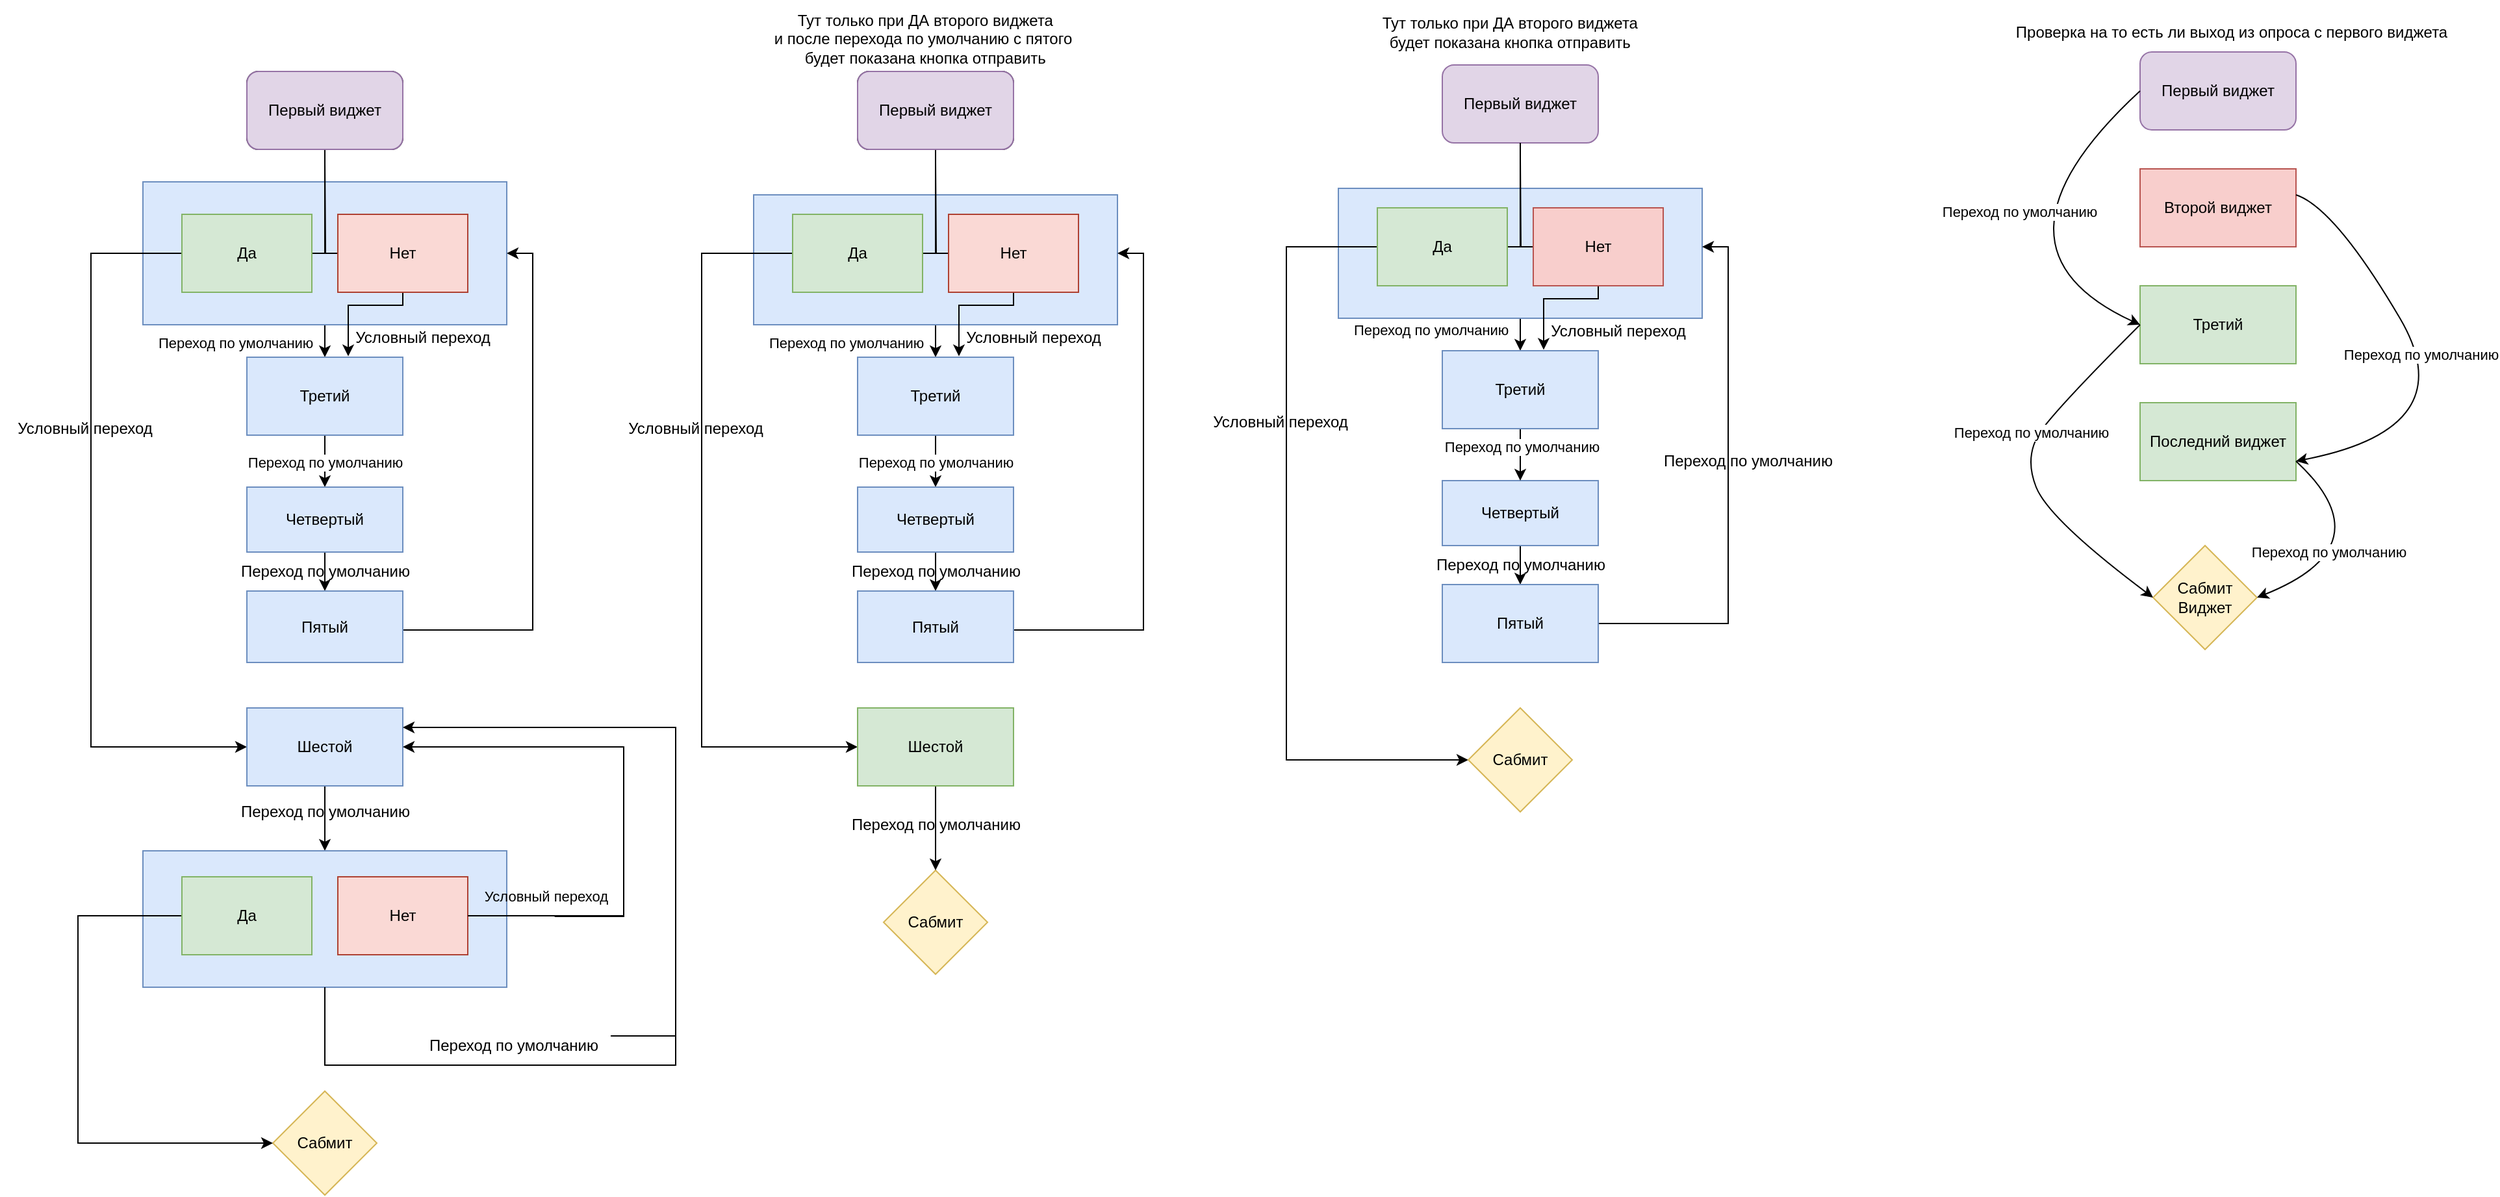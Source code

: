 <mxfile version="20.8.20" type="github">
  <diagram name="Страница 1" id="oehN8ZmwCmpnNLvUFqGc">
    <mxGraphModel dx="2769" dy="631" grid="1" gridSize="10" guides="1" tooltips="1" connect="1" arrows="1" fold="1" page="1" pageScale="1" pageWidth="827" pageHeight="1169" math="0" shadow="0">
      <root>
        <mxCell id="0" />
        <mxCell id="1" parent="0" />
        <mxCell id="Qh4H7kqBszBU1m72KMqG-20" value="" style="edgeStyle=orthogonalEdgeStyle;rounded=0;orthogonalLoop=1;jettySize=auto;html=1;" edge="1" parent="1" source="Qh4H7kqBszBU1m72KMqG-15" target="Qh4H7kqBszBU1m72KMqG-4">
          <mxGeometry relative="1" as="geometry" />
        </mxCell>
        <mxCell id="Qh4H7kqBszBU1m72KMqG-15" value="" style="rounded=0;whiteSpace=wrap;html=1;fillColor=#dae8fc;strokeColor=#6c8ebf;" vertex="1" parent="1">
          <mxGeometry x="-40" y="145" width="280" height="100" as="geometry" />
        </mxCell>
        <mxCell id="GN9tjEH7OAmjHWMoPTZa-1" value="Второй виджет" style="rounded=0;whiteSpace=wrap;html=1;fillColor=#f8cecc;strokeColor=#b85450;" parent="1" vertex="1">
          <mxGeometry x="577" y="130" width="120" height="60" as="geometry" />
        </mxCell>
        <mxCell id="GN9tjEH7OAmjHWMoPTZa-2" value="Первый виджет" style="rounded=1;whiteSpace=wrap;html=1;fillColor=#e1d5e7;strokeColor=#9673a6;" parent="1" vertex="1">
          <mxGeometry x="577" y="40" width="120" height="60" as="geometry" />
        </mxCell>
        <mxCell id="GN9tjEH7OAmjHWMoPTZa-3" value="Третий" style="rounded=0;whiteSpace=wrap;html=1;fillColor=#d5e8d4;strokeColor=#82b366;" parent="1" vertex="1">
          <mxGeometry x="577" y="220" width="120" height="60" as="geometry" />
        </mxCell>
        <mxCell id="GN9tjEH7OAmjHWMoPTZa-4" value="Последний виджет" style="rounded=0;whiteSpace=wrap;html=1;fillColor=#d5e8d4;strokeColor=#82b366;" parent="1" vertex="1">
          <mxGeometry x="577" y="310" width="120" height="60" as="geometry" />
        </mxCell>
        <mxCell id="GN9tjEH7OAmjHWMoPTZa-5" value="Сабмит&lt;br&gt;Виджет" style="rhombus;whiteSpace=wrap;html=1;fillColor=#fff2cc;strokeColor=#d6b656;" parent="1" vertex="1">
          <mxGeometry x="587" y="420" width="80" height="80" as="geometry" />
        </mxCell>
        <mxCell id="GN9tjEH7OAmjHWMoPTZa-6" value="" style="curved=1;endArrow=classic;html=1;rounded=0;exitX=0;exitY=0.5;exitDx=0;exitDy=0;entryX=0;entryY=0.5;entryDx=0;entryDy=0;" parent="1" source="GN9tjEH7OAmjHWMoPTZa-2" target="GN9tjEH7OAmjHWMoPTZa-3" edge="1">
          <mxGeometry width="50" height="50" relative="1" as="geometry">
            <mxPoint x="557" y="75" as="sourcePoint" />
            <mxPoint x="547" y="245" as="targetPoint" />
            <Array as="points">
              <mxPoint x="447" y="190" />
            </Array>
          </mxGeometry>
        </mxCell>
        <mxCell id="GN9tjEH7OAmjHWMoPTZa-17" value="Переход по умолчанию" style="edgeLabel;html=1;align=center;verticalAlign=middle;resizable=0;points=[];" parent="GN9tjEH7OAmjHWMoPTZa-6" vertex="1" connectable="0">
          <mxGeometry x="-0.176" y="5" relative="1" as="geometry">
            <mxPoint as="offset" />
          </mxGeometry>
        </mxCell>
        <mxCell id="GN9tjEH7OAmjHWMoPTZa-7" value="&lt;span style=&quot;color: rgb(0, 0, 0); font-family: Helvetica; font-size: 11px; font-style: normal; font-variant-ligatures: normal; font-variant-caps: normal; font-weight: 400; letter-spacing: normal; orphans: 2; text-align: center; text-indent: 0px; text-transform: none; widows: 2; word-spacing: 0px; -webkit-text-stroke-width: 0px; background-color: rgb(255, 255, 255); text-decoration-thickness: initial; text-decoration-style: initial; text-decoration-color: initial; float: none; display: inline !important;&quot;&gt;Переход по умолчанию&lt;/span&gt;" style="curved=1;endArrow=classic;html=1;rounded=0;exitX=0;exitY=0.5;exitDx=0;exitDy=0;" parent="1" source="GN9tjEH7OAmjHWMoPTZa-3" edge="1">
          <mxGeometry x="-0.187" y="-5" width="50" height="50" relative="1" as="geometry">
            <mxPoint x="547" y="250" as="sourcePoint" />
            <mxPoint x="587" y="460" as="targetPoint" />
            <Array as="points">
              <mxPoint x="517" y="310" />
              <mxPoint x="487" y="350" />
              <mxPoint x="507" y="400" />
            </Array>
            <mxPoint as="offset" />
          </mxGeometry>
        </mxCell>
        <mxCell id="GN9tjEH7OAmjHWMoPTZa-11" value="" style="curved=1;endArrow=classic;html=1;rounded=0;entryX=1;entryY=0.75;entryDx=0;entryDy=0;" parent="1" target="GN9tjEH7OAmjHWMoPTZa-4" edge="1">
          <mxGeometry width="50" height="50" relative="1" as="geometry">
            <mxPoint x="697" y="150" as="sourcePoint" />
            <mxPoint x="697" y="440" as="targetPoint" />
            <Array as="points">
              <mxPoint x="727" y="160" />
              <mxPoint x="827" y="330" />
            </Array>
          </mxGeometry>
        </mxCell>
        <mxCell id="GN9tjEH7OAmjHWMoPTZa-18" value="Переход по умолчанию" style="edgeLabel;html=1;align=center;verticalAlign=middle;resizable=0;points=[];" parent="GN9tjEH7OAmjHWMoPTZa-11" vertex="1" connectable="0">
          <mxGeometry x="-0.102" relative="1" as="geometry">
            <mxPoint as="offset" />
          </mxGeometry>
        </mxCell>
        <mxCell id="GN9tjEH7OAmjHWMoPTZa-12" value="" style="curved=1;endArrow=classic;html=1;rounded=0;exitX=1;exitY=0.75;exitDx=0;exitDy=0;entryX=1;entryY=0.5;entryDx=0;entryDy=0;" parent="1" source="GN9tjEH7OAmjHWMoPTZa-4" target="GN9tjEH7OAmjHWMoPTZa-5" edge="1">
          <mxGeometry width="50" height="50" relative="1" as="geometry">
            <mxPoint x="767" y="450" as="sourcePoint" />
            <mxPoint x="817" y="400" as="targetPoint" />
            <Array as="points">
              <mxPoint x="767" y="420" />
            </Array>
          </mxGeometry>
        </mxCell>
        <mxCell id="GN9tjEH7OAmjHWMoPTZa-19" value="Переход по умолчанию" style="edgeLabel;html=1;align=center;verticalAlign=middle;resizable=0;points=[];" parent="GN9tjEH7OAmjHWMoPTZa-12" vertex="1" connectable="0">
          <mxGeometry x="0.374" y="-13" relative="1" as="geometry">
            <mxPoint as="offset" />
          </mxGeometry>
        </mxCell>
        <mxCell id="Qh4H7kqBszBU1m72KMqG-1" value="Первый виджет" style="rounded=1;whiteSpace=wrap;html=1;fillColor=#e1d5e7;strokeColor=#9673a6;" vertex="1" parent="1">
          <mxGeometry x="40" y="50" width="120" height="60" as="geometry" />
        </mxCell>
        <mxCell id="Qh4H7kqBszBU1m72KMqG-22" value="" style="edgeStyle=orthogonalEdgeStyle;rounded=0;orthogonalLoop=1;jettySize=auto;html=1;" edge="1" parent="1" source="Qh4H7kqBszBU1m72KMqG-2" target="Qh4H7kqBszBU1m72KMqG-16">
          <mxGeometry relative="1" as="geometry">
            <Array as="points">
              <mxPoint x="100" y="440" />
              <mxPoint x="100" y="440" />
            </Array>
          </mxGeometry>
        </mxCell>
        <mxCell id="Qh4H7kqBszBU1m72KMqG-2" value="Четвертый" style="rounded=0;whiteSpace=wrap;html=1;fillColor=#dae8fc;strokeColor=#6c8ebf;" vertex="1" parent="1">
          <mxGeometry x="40" y="370" width="120" height="50" as="geometry" />
        </mxCell>
        <mxCell id="Qh4H7kqBszBU1m72KMqG-21" value="" style="edgeStyle=orthogonalEdgeStyle;rounded=0;orthogonalLoop=1;jettySize=auto;html=1;" edge="1" parent="1" source="Qh4H7kqBszBU1m72KMqG-4" target="Qh4H7kqBszBU1m72KMqG-2">
          <mxGeometry relative="1" as="geometry">
            <Array as="points">
              <mxPoint x="100" y="350" />
              <mxPoint x="100" y="350" />
            </Array>
          </mxGeometry>
        </mxCell>
        <mxCell id="Qh4H7kqBszBU1m72KMqG-29" value="Переход по умолчанию" style="edgeLabel;html=1;align=center;verticalAlign=middle;resizable=0;points=[];" vertex="1" connectable="0" parent="Qh4H7kqBszBU1m72KMqG-21">
          <mxGeometry x="-0.331" y="1" relative="1" as="geometry">
            <mxPoint as="offset" />
          </mxGeometry>
        </mxCell>
        <mxCell id="Qh4H7kqBszBU1m72KMqG-4" value="Третий" style="rounded=0;whiteSpace=wrap;html=1;fillColor=#dae8fc;strokeColor=#6c8ebf;" vertex="1" parent="1">
          <mxGeometry x="40" y="270" width="120" height="60" as="geometry" />
        </mxCell>
        <mxCell id="Qh4H7kqBszBU1m72KMqG-11" value="" style="edgeStyle=orthogonalEdgeStyle;sourcePerimeterSpacing=0;targetPerimeterSpacing=0;startArrow=none;endArrow=none;rounded=0;targetPortConstraint=eastwest;sourcePortConstraint=northsouth;curved=0;rounded=0;" edge="1" target="Qh4H7kqBszBU1m72KMqG-13" parent="1">
          <mxGeometry relative="1" as="geometry">
            <mxPoint x="100" y="120" as="sourcePoint" />
          </mxGeometry>
        </mxCell>
        <mxCell id="Qh4H7kqBszBU1m72KMqG-12" value="" style="edgeStyle=orthogonalEdgeStyle;sourcePerimeterSpacing=0;targetPerimeterSpacing=0;startArrow=none;endArrow=none;rounded=0;targetPortConstraint=eastwest;sourcePortConstraint=northsouth;curved=0;rounded=0;exitX=0.5;exitY=1;exitDx=0;exitDy=0;" edge="1" target="Qh4H7kqBszBU1m72KMqG-14" parent="1" source="Qh4H7kqBszBU1m72KMqG-1">
          <mxGeometry relative="1" as="geometry">
            <mxPoint x="100" y="120" as="sourcePoint" />
          </mxGeometry>
        </mxCell>
        <mxCell id="Qh4H7kqBszBU1m72KMqG-24" style="edgeStyle=orthogonalEdgeStyle;rounded=0;orthogonalLoop=1;jettySize=auto;html=1;entryX=0;entryY=0.5;entryDx=0;entryDy=0;" edge="1" parent="1" source="Qh4H7kqBszBU1m72KMqG-13" target="Qh4H7kqBszBU1m72KMqG-17">
          <mxGeometry relative="1" as="geometry">
            <mxPoint x="-50" y="594.167" as="targetPoint" />
            <Array as="points">
              <mxPoint x="-80" y="190" />
              <mxPoint x="-80" y="585" />
            </Array>
          </mxGeometry>
        </mxCell>
        <mxCell id="Qh4H7kqBszBU1m72KMqG-13" value="Да" style="whiteSpace=wrap;html=1;align=center;verticalAlign=middle;treeFolding=1;treeMoving=1;fillColor=#d5e8d4;strokeColor=#82b366;" vertex="1" parent="1">
          <mxGeometry x="-10" y="160" width="100" height="60" as="geometry" />
        </mxCell>
        <mxCell id="Qh4H7kqBszBU1m72KMqG-25" style="edgeStyle=orthogonalEdgeStyle;rounded=0;orthogonalLoop=1;jettySize=auto;html=1;entryX=0.65;entryY=-0.012;entryDx=0;entryDy=0;entryPerimeter=0;" edge="1" parent="1" source="Qh4H7kqBszBU1m72KMqG-14" target="Qh4H7kqBszBU1m72KMqG-4">
          <mxGeometry relative="1" as="geometry">
            <Array as="points">
              <mxPoint x="160" y="230" />
              <mxPoint x="118" y="230" />
            </Array>
          </mxGeometry>
        </mxCell>
        <mxCell id="Qh4H7kqBszBU1m72KMqG-14" value="Нет" style="whiteSpace=wrap;html=1;align=center;verticalAlign=middle;treeFolding=1;treeMoving=1;fillColor=#f8cecc;strokeColor=#b85450;" vertex="1" parent="1">
          <mxGeometry x="110" y="160" width="100" height="60" as="geometry" />
        </mxCell>
        <mxCell id="Qh4H7kqBszBU1m72KMqG-23" style="edgeStyle=orthogonalEdgeStyle;rounded=0;orthogonalLoop=1;jettySize=auto;html=1;" edge="1" parent="1" source="Qh4H7kqBszBU1m72KMqG-16">
          <mxGeometry relative="1" as="geometry">
            <mxPoint x="240" y="190" as="targetPoint" />
            <Array as="points">
              <mxPoint x="260" y="480" />
              <mxPoint x="260" y="190" />
              <mxPoint x="240" y="190" />
            </Array>
          </mxGeometry>
        </mxCell>
        <mxCell id="Qh4H7kqBszBU1m72KMqG-16" value="Пятый" style="rounded=0;whiteSpace=wrap;html=1;fillColor=#dae8fc;strokeColor=#6c8ebf;" vertex="1" parent="1">
          <mxGeometry x="40" y="450" width="120" height="60" as="geometry" />
        </mxCell>
        <mxCell id="Qh4H7kqBszBU1m72KMqG-17" value="Сабмит" style="rhombus;whiteSpace=wrap;html=1;fillColor=#fff2cc;strokeColor=#d6b656;" vertex="1" parent="1">
          <mxGeometry x="60" y="545" width="80" height="80" as="geometry" />
        </mxCell>
        <mxCell id="Qh4H7kqBszBU1m72KMqG-26" value="&amp;nbsp;Тут только при ДА второго виджета&lt;br&gt;&amp;nbsp;будет показана кнопка отправить" style="text;html=1;align=center;verticalAlign=middle;resizable=0;points=[];autosize=1;strokeColor=none;fillColor=none;" vertex="1" parent="1">
          <mxGeometry x="-20" y="5" width="220" height="40" as="geometry" />
        </mxCell>
        <mxCell id="Qh4H7kqBszBU1m72KMqG-27" value="Проверка на то есть ли выход из опроса с первого виджета&lt;br&gt;" style="text;html=1;align=center;verticalAlign=middle;resizable=0;points=[];autosize=1;strokeColor=none;fillColor=none;" vertex="1" parent="1">
          <mxGeometry x="467" y="10" width="360" height="30" as="geometry" />
        </mxCell>
        <mxCell id="Qh4H7kqBszBU1m72KMqG-28" value="Переход по умолчанию" style="text;html=1;align=center;verticalAlign=middle;resizable=0;points=[];autosize=1;strokeColor=none;fillColor=none;" vertex="1" parent="1">
          <mxGeometry x="25" y="420" width="150" height="30" as="geometry" />
        </mxCell>
        <mxCell id="Qh4H7kqBszBU1m72KMqG-30" value="&lt;span style=&quot;color: rgb(0, 0, 0); font-family: Helvetica; font-size: 11px; font-style: normal; font-variant-ligatures: normal; font-variant-caps: normal; font-weight: 400; letter-spacing: normal; orphans: 2; text-align: center; text-indent: 0px; text-transform: none; widows: 2; word-spacing: 0px; -webkit-text-stroke-width: 0px; background-color: rgb(255, 255, 255); text-decoration-thickness: initial; text-decoration-style: initial; text-decoration-color: initial; float: none; display: inline !important;&quot;&gt;Переход по умолчанию&lt;/span&gt;" style="text;whiteSpace=wrap;html=1;" vertex="1" parent="1">
          <mxGeometry x="-30" y="240" width="140" height="20" as="geometry" />
        </mxCell>
        <mxCell id="Qh4H7kqBszBU1m72KMqG-31" value="Условный переход&lt;br&gt;" style="text;html=1;align=center;verticalAlign=middle;resizable=0;points=[];autosize=1;strokeColor=none;fillColor=none;" vertex="1" parent="1">
          <mxGeometry x="110" y="240" width="130" height="30" as="geometry" />
        </mxCell>
        <mxCell id="Qh4H7kqBszBU1m72KMqG-32" value="Условный переход&lt;br&gt;" style="text;html=1;align=center;verticalAlign=middle;resizable=0;points=[];autosize=1;strokeColor=none;fillColor=none;" vertex="1" parent="1">
          <mxGeometry x="-150" y="310" width="130" height="30" as="geometry" />
        </mxCell>
        <mxCell id="Qh4H7kqBszBU1m72KMqG-33" value="Переход по умолчанию" style="text;html=1;align=center;verticalAlign=middle;resizable=0;points=[];autosize=1;strokeColor=none;fillColor=none;" vertex="1" parent="1">
          <mxGeometry x="200" y="340" width="150" height="30" as="geometry" />
        </mxCell>
        <mxCell id="Qh4H7kqBszBU1m72KMqG-35" value="" style="edgeStyle=orthogonalEdgeStyle;rounded=0;orthogonalLoop=1;jettySize=auto;html=1;" edge="1" parent="1" source="Qh4H7kqBszBU1m72KMqG-36" target="Qh4H7kqBszBU1m72KMqG-42">
          <mxGeometry relative="1" as="geometry" />
        </mxCell>
        <mxCell id="Qh4H7kqBszBU1m72KMqG-36" value="&lt;table&gt;&lt;tbody&gt;&lt;tr&gt;&lt;td&gt;&lt;br&gt;&lt;/td&gt;&lt;td&gt;&lt;br&gt;&lt;/td&gt;&lt;td&gt;&lt;br&gt;&lt;/td&gt;&lt;td&gt;&lt;br&gt;&lt;/td&gt;&lt;/tr&gt;&lt;tr&gt;&lt;td&gt;&lt;br&gt;&lt;/td&gt;&lt;td&gt;&lt;br&gt;&lt;/td&gt;&lt;td&gt;&lt;br&gt;&lt;/td&gt;&lt;td&gt;&lt;br&gt;&lt;/td&gt;&lt;/tr&gt;&lt;tr&gt;&lt;td&gt;&lt;br&gt;&lt;/td&gt;&lt;td&gt;&lt;br&gt;&lt;/td&gt;&lt;td&gt;&lt;br&gt;&lt;/td&gt;&lt;td&gt;&lt;br&gt;&lt;/td&gt;&lt;/tr&gt;&lt;tr&gt;&lt;td&gt;&lt;br&gt;&lt;/td&gt;&lt;td&gt;&lt;br&gt;&lt;/td&gt;&lt;td&gt;&lt;br&gt;&lt;/td&gt;&lt;td&gt;&lt;br&gt;&lt;/td&gt;&lt;/tr&gt;&lt;tr&gt;&lt;td&gt;&lt;br&gt;&lt;/td&gt;&lt;td&gt;&lt;br&gt;&lt;/td&gt;&lt;td&gt;&lt;br&gt;&lt;/td&gt;&lt;td&gt;&lt;br&gt;&lt;/td&gt;&lt;/tr&gt;&lt;/tbody&gt;&lt;/table&gt;" style="rounded=0;whiteSpace=wrap;html=1;fillColor=#dae8fc;strokeColor=#6c8ebf;" vertex="1" parent="1">
          <mxGeometry x="-490" y="150" width="280" height="100" as="geometry" />
        </mxCell>
        <mxCell id="Qh4H7kqBszBU1m72KMqG-37" value="Первый виджет" style="rounded=1;whiteSpace=wrap;html=1;" vertex="1" parent="1">
          <mxGeometry x="-410" y="55" width="120" height="60" as="geometry" />
        </mxCell>
        <mxCell id="Qh4H7kqBszBU1m72KMqG-38" value="" style="edgeStyle=orthogonalEdgeStyle;rounded=0;orthogonalLoop=1;jettySize=auto;html=1;" edge="1" parent="1" source="Qh4H7kqBszBU1m72KMqG-39" target="Qh4H7kqBszBU1m72KMqG-50">
          <mxGeometry relative="1" as="geometry">
            <Array as="points">
              <mxPoint x="-350" y="445" />
              <mxPoint x="-350" y="445" />
            </Array>
          </mxGeometry>
        </mxCell>
        <mxCell id="Qh4H7kqBszBU1m72KMqG-39" value="Четвертый" style="rounded=0;whiteSpace=wrap;html=1;" vertex="1" parent="1">
          <mxGeometry x="-410" y="375" width="120" height="50" as="geometry" />
        </mxCell>
        <mxCell id="Qh4H7kqBszBU1m72KMqG-40" value="" style="edgeStyle=orthogonalEdgeStyle;rounded=0;orthogonalLoop=1;jettySize=auto;html=1;" edge="1" parent="1" source="Qh4H7kqBszBU1m72KMqG-42" target="Qh4H7kqBszBU1m72KMqG-39">
          <mxGeometry relative="1" as="geometry">
            <Array as="points">
              <mxPoint x="-350" y="355" />
              <mxPoint x="-350" y="355" />
            </Array>
          </mxGeometry>
        </mxCell>
        <mxCell id="Qh4H7kqBszBU1m72KMqG-41" value="Переход по умолчанию" style="edgeLabel;html=1;align=center;verticalAlign=middle;resizable=0;points=[];" vertex="1" connectable="0" parent="Qh4H7kqBszBU1m72KMqG-40">
          <mxGeometry x="-0.331" y="1" relative="1" as="geometry">
            <mxPoint x="-1" y="7" as="offset" />
          </mxGeometry>
        </mxCell>
        <mxCell id="Qh4H7kqBszBU1m72KMqG-42" value="Третий" style="rounded=0;whiteSpace=wrap;html=1;" vertex="1" parent="1">
          <mxGeometry x="-410" y="275" width="120" height="60" as="geometry" />
        </mxCell>
        <mxCell id="Qh4H7kqBszBU1m72KMqG-43" value="" style="edgeStyle=orthogonalEdgeStyle;sourcePerimeterSpacing=0;targetPerimeterSpacing=0;startArrow=none;endArrow=none;rounded=0;targetPortConstraint=eastwest;sourcePortConstraint=northsouth;curved=0;rounded=0;" edge="1" parent="1" target="Qh4H7kqBszBU1m72KMqG-46">
          <mxGeometry relative="1" as="geometry">
            <mxPoint x="-350" y="125" as="sourcePoint" />
          </mxGeometry>
        </mxCell>
        <mxCell id="Qh4H7kqBszBU1m72KMqG-44" value="" style="edgeStyle=orthogonalEdgeStyle;sourcePerimeterSpacing=0;targetPerimeterSpacing=0;startArrow=none;endArrow=none;rounded=0;targetPortConstraint=eastwest;sourcePortConstraint=northsouth;curved=0;rounded=0;exitX=0.5;exitY=1;exitDx=0;exitDy=0;" edge="1" parent="1" source="Qh4H7kqBszBU1m72KMqG-37" target="Qh4H7kqBszBU1m72KMqG-48">
          <mxGeometry relative="1" as="geometry">
            <mxPoint x="-350" y="125" as="sourcePoint" />
          </mxGeometry>
        </mxCell>
        <mxCell id="Qh4H7kqBszBU1m72KMqG-45" style="edgeStyle=orthogonalEdgeStyle;rounded=0;orthogonalLoop=1;jettySize=auto;html=1;entryX=0;entryY=0.5;entryDx=0;entryDy=0;" edge="1" parent="1" source="Qh4H7kqBszBU1m72KMqG-46" target="Qh4H7kqBszBU1m72KMqG-57">
          <mxGeometry relative="1" as="geometry">
            <mxPoint x="-500" y="599.167" as="targetPoint" />
            <Array as="points">
              <mxPoint x="-530" y="195" />
              <mxPoint x="-530" y="575" />
            </Array>
          </mxGeometry>
        </mxCell>
        <mxCell id="Qh4H7kqBszBU1m72KMqG-46" value="Да" style="whiteSpace=wrap;html=1;align=center;verticalAlign=middle;treeFolding=1;treeMoving=1;fillColor=#d5e8d4;strokeColor=#82b366;" vertex="1" parent="1">
          <mxGeometry x="-460" y="165" width="100" height="60" as="geometry" />
        </mxCell>
        <mxCell id="Qh4H7kqBszBU1m72KMqG-47" style="edgeStyle=orthogonalEdgeStyle;rounded=0;orthogonalLoop=1;jettySize=auto;html=1;entryX=0.65;entryY=-0.012;entryDx=0;entryDy=0;entryPerimeter=0;" edge="1" parent="1" source="Qh4H7kqBszBU1m72KMqG-48" target="Qh4H7kqBszBU1m72KMqG-42">
          <mxGeometry relative="1" as="geometry">
            <Array as="points">
              <mxPoint x="-290" y="235" />
              <mxPoint x="-332" y="235" />
            </Array>
          </mxGeometry>
        </mxCell>
        <mxCell id="Qh4H7kqBszBU1m72KMqG-48" value="Нет" style="whiteSpace=wrap;html=1;align=center;verticalAlign=middle;treeFolding=1;treeMoving=1;fillColor=#fad9d5;strokeColor=#ae4132;" vertex="1" parent="1">
          <mxGeometry x="-340" y="165" width="100" height="60" as="geometry" />
        </mxCell>
        <mxCell id="Qh4H7kqBszBU1m72KMqG-49" style="edgeStyle=orthogonalEdgeStyle;rounded=0;orthogonalLoop=1;jettySize=auto;html=1;" edge="1" parent="1" source="Qh4H7kqBszBU1m72KMqG-50">
          <mxGeometry relative="1" as="geometry">
            <mxPoint x="-210" y="195" as="targetPoint" />
            <Array as="points">
              <mxPoint x="-190" y="485" />
              <mxPoint x="-190" y="195" />
              <mxPoint x="-210" y="195" />
            </Array>
          </mxGeometry>
        </mxCell>
        <mxCell id="Qh4H7kqBszBU1m72KMqG-50" value="Пятый" style="rounded=0;whiteSpace=wrap;html=1;fillColor=#dae8fc;strokeColor=#6c8ebf;" vertex="1" parent="1">
          <mxGeometry x="-410" y="455" width="120" height="55" as="geometry" />
        </mxCell>
        <mxCell id="Qh4H7kqBszBU1m72KMqG-51" value="Сабмит" style="rhombus;whiteSpace=wrap;html=1;fillColor=#fff2cc;strokeColor=#d6b656;" vertex="1" parent="1">
          <mxGeometry x="-390" y="670" width="80" height="80" as="geometry" />
        </mxCell>
        <mxCell id="Qh4H7kqBszBU1m72KMqG-52" value="&amp;nbsp;Тут только при ДА второго виджета&lt;br&gt;&amp;nbsp;и после перехода по умолчанию с пятого&amp;nbsp;&lt;br&gt;&amp;nbsp;будет показана кнопка отправить" style="text;html=1;align=center;verticalAlign=middle;resizable=0;points=[];autosize=1;strokeColor=none;fillColor=none;" vertex="1" parent="1">
          <mxGeometry x="-490" width="260" height="60" as="geometry" />
        </mxCell>
        <mxCell id="Qh4H7kqBszBU1m72KMqG-53" value="Переход по умолчанию" style="text;html=1;align=center;verticalAlign=middle;resizable=0;points=[];autosize=1;strokeColor=none;fillColor=none;" vertex="1" parent="1">
          <mxGeometry x="-425" y="425" width="150" height="30" as="geometry" />
        </mxCell>
        <mxCell id="Qh4H7kqBszBU1m72KMqG-54" value="&lt;span style=&quot;color: rgb(0, 0, 0); font-family: Helvetica; font-size: 11px; font-style: normal; font-variant-ligatures: normal; font-variant-caps: normal; font-weight: 400; letter-spacing: normal; orphans: 2; text-align: center; text-indent: 0px; text-transform: none; widows: 2; word-spacing: 0px; -webkit-text-stroke-width: 0px; background-color: rgb(255, 255, 255); text-decoration-thickness: initial; text-decoration-style: initial; text-decoration-color: initial; float: none; display: inline !important;&quot;&gt;Переход по умолчанию&lt;/span&gt;" style="text;whiteSpace=wrap;html=1;" vertex="1" parent="1">
          <mxGeometry x="-480" y="250" width="140" height="15" as="geometry" />
        </mxCell>
        <mxCell id="Qh4H7kqBszBU1m72KMqG-55" value="Условный переход&lt;br&gt;" style="text;html=1;align=center;verticalAlign=middle;resizable=0;points=[];autosize=1;strokeColor=none;fillColor=none;" vertex="1" parent="1">
          <mxGeometry x="-340" y="245" width="130" height="30" as="geometry" />
        </mxCell>
        <mxCell id="Qh4H7kqBszBU1m72KMqG-56" value="Условный переход&lt;br&gt;" style="text;html=1;align=center;verticalAlign=middle;resizable=0;points=[];autosize=1;strokeColor=none;fillColor=none;" vertex="1" parent="1">
          <mxGeometry x="-600" y="315" width="130" height="30" as="geometry" />
        </mxCell>
        <mxCell id="Qh4H7kqBszBU1m72KMqG-59" value="" style="edgeStyle=orthogonalEdgeStyle;rounded=0;orthogonalLoop=1;jettySize=auto;html=1;" edge="1" parent="1" source="Qh4H7kqBszBU1m72KMqG-57" target="Qh4H7kqBszBU1m72KMqG-51">
          <mxGeometry relative="1" as="geometry" />
        </mxCell>
        <mxCell id="Qh4H7kqBszBU1m72KMqG-57" value="Шестой" style="rounded=0;whiteSpace=wrap;html=1;fillColor=#d5e8d4;strokeColor=#82b366;" vertex="1" parent="1">
          <mxGeometry x="-410" y="545" width="120" height="60" as="geometry" />
        </mxCell>
        <mxCell id="Qh4H7kqBszBU1m72KMqG-62" value="Переход по умолчанию" style="text;html=1;align=center;verticalAlign=middle;resizable=0;points=[];autosize=1;strokeColor=none;fillColor=none;" vertex="1" parent="1">
          <mxGeometry x="-425" y="620" width="150" height="30" as="geometry" />
        </mxCell>
        <mxCell id="Qh4H7kqBszBU1m72KMqG-63" value="Первый виджет" style="rounded=1;whiteSpace=wrap;html=1;fillColor=#e1d5e7;strokeColor=#9673a6;" vertex="1" parent="1">
          <mxGeometry x="-410" y="55" width="120" height="60" as="geometry" />
        </mxCell>
        <mxCell id="Qh4H7kqBszBU1m72KMqG-64" value="Третий" style="rounded=0;whiteSpace=wrap;html=1;fillColor=#dae8fc;strokeColor=#6c8ebf;" vertex="1" parent="1">
          <mxGeometry x="-410" y="275" width="120" height="60" as="geometry" />
        </mxCell>
        <mxCell id="Qh4H7kqBszBU1m72KMqG-65" value="Четвертый" style="rounded=0;whiteSpace=wrap;html=1;fillColor=#dae8fc;strokeColor=#6c8ebf;" vertex="1" parent="1">
          <mxGeometry x="-410" y="375" width="120" height="50" as="geometry" />
        </mxCell>
        <mxCell id="Qh4H7kqBszBU1m72KMqG-66" value="" style="edgeStyle=orthogonalEdgeStyle;rounded=0;orthogonalLoop=1;jettySize=auto;html=1;" edge="1" parent="1" source="Qh4H7kqBszBU1m72KMqG-67" target="Qh4H7kqBszBU1m72KMqG-73">
          <mxGeometry relative="1" as="geometry" />
        </mxCell>
        <mxCell id="Qh4H7kqBszBU1m72KMqG-67" value="&lt;table&gt;&lt;tbody&gt;&lt;tr&gt;&lt;td&gt;&lt;br&gt;&lt;/td&gt;&lt;td&gt;&lt;br&gt;&lt;/td&gt;&lt;td&gt;&lt;br&gt;&lt;/td&gt;&lt;td&gt;&lt;br&gt;&lt;/td&gt;&lt;/tr&gt;&lt;tr&gt;&lt;td&gt;&lt;br&gt;&lt;/td&gt;&lt;td&gt;&lt;br&gt;&lt;/td&gt;&lt;td&gt;&lt;br&gt;&lt;/td&gt;&lt;td&gt;&lt;br&gt;&lt;/td&gt;&lt;/tr&gt;&lt;tr&gt;&lt;td&gt;&lt;br&gt;&lt;/td&gt;&lt;td&gt;&lt;br&gt;&lt;/td&gt;&lt;td&gt;&lt;br&gt;&lt;/td&gt;&lt;td&gt;&lt;br&gt;&lt;/td&gt;&lt;/tr&gt;&lt;tr&gt;&lt;td&gt;&lt;br&gt;&lt;/td&gt;&lt;td&gt;&lt;br&gt;&lt;/td&gt;&lt;td&gt;&lt;br&gt;&lt;/td&gt;&lt;td&gt;&lt;br&gt;&lt;/td&gt;&lt;/tr&gt;&lt;tr&gt;&lt;td&gt;&lt;br&gt;&lt;/td&gt;&lt;td&gt;&lt;br&gt;&lt;/td&gt;&lt;td&gt;&lt;br&gt;&lt;/td&gt;&lt;td&gt;&lt;br&gt;&lt;/td&gt;&lt;/tr&gt;&lt;/tbody&gt;&lt;/table&gt;" style="rounded=0;whiteSpace=wrap;html=1;fillColor=#dae8fc;strokeColor=#6c8ebf;" vertex="1" parent="1">
          <mxGeometry x="-960" y="140" width="280" height="110" as="geometry" />
        </mxCell>
        <mxCell id="Qh4H7kqBszBU1m72KMqG-68" value="Первый виджет" style="rounded=1;whiteSpace=wrap;html=1;" vertex="1" parent="1">
          <mxGeometry x="-880" y="55" width="120" height="60" as="geometry" />
        </mxCell>
        <mxCell id="Qh4H7kqBszBU1m72KMqG-69" value="" style="edgeStyle=orthogonalEdgeStyle;rounded=0;orthogonalLoop=1;jettySize=auto;html=1;" edge="1" parent="1" source="Qh4H7kqBszBU1m72KMqG-70" target="Qh4H7kqBszBU1m72KMqG-82">
          <mxGeometry relative="1" as="geometry">
            <Array as="points">
              <mxPoint x="-820" y="445" />
              <mxPoint x="-820" y="445" />
            </Array>
          </mxGeometry>
        </mxCell>
        <mxCell id="Qh4H7kqBszBU1m72KMqG-70" value="Четвертый" style="rounded=0;whiteSpace=wrap;html=1;" vertex="1" parent="1">
          <mxGeometry x="-880" y="375" width="120" height="50" as="geometry" />
        </mxCell>
        <mxCell id="Qh4H7kqBszBU1m72KMqG-71" value="" style="edgeStyle=orthogonalEdgeStyle;rounded=0;orthogonalLoop=1;jettySize=auto;html=1;" edge="1" parent="1" source="Qh4H7kqBszBU1m72KMqG-73" target="Qh4H7kqBszBU1m72KMqG-70">
          <mxGeometry relative="1" as="geometry">
            <Array as="points">
              <mxPoint x="-820" y="355" />
              <mxPoint x="-820" y="355" />
            </Array>
          </mxGeometry>
        </mxCell>
        <mxCell id="Qh4H7kqBszBU1m72KMqG-72" value="Переход по умолчанию" style="edgeLabel;html=1;align=center;verticalAlign=middle;resizable=0;points=[];" vertex="1" connectable="0" parent="Qh4H7kqBszBU1m72KMqG-71">
          <mxGeometry x="-0.331" y="1" relative="1" as="geometry">
            <mxPoint x="-1" y="7" as="offset" />
          </mxGeometry>
        </mxCell>
        <mxCell id="Qh4H7kqBszBU1m72KMqG-73" value="Третий" style="rounded=0;whiteSpace=wrap;html=1;" vertex="1" parent="1">
          <mxGeometry x="-880" y="275" width="120" height="60" as="geometry" />
        </mxCell>
        <mxCell id="Qh4H7kqBszBU1m72KMqG-74" value="" style="edgeStyle=orthogonalEdgeStyle;sourcePerimeterSpacing=0;targetPerimeterSpacing=0;startArrow=none;endArrow=none;rounded=0;targetPortConstraint=eastwest;sourcePortConstraint=northsouth;curved=0;rounded=0;" edge="1" parent="1" target="Qh4H7kqBszBU1m72KMqG-77">
          <mxGeometry relative="1" as="geometry">
            <mxPoint x="-820" y="125" as="sourcePoint" />
          </mxGeometry>
        </mxCell>
        <mxCell id="Qh4H7kqBszBU1m72KMqG-75" value="" style="edgeStyle=orthogonalEdgeStyle;sourcePerimeterSpacing=0;targetPerimeterSpacing=0;startArrow=none;endArrow=none;rounded=0;targetPortConstraint=eastwest;sourcePortConstraint=northsouth;curved=0;rounded=0;exitX=0.5;exitY=1;exitDx=0;exitDy=0;" edge="1" parent="1" source="Qh4H7kqBszBU1m72KMqG-68" target="Qh4H7kqBszBU1m72KMqG-79">
          <mxGeometry relative="1" as="geometry">
            <mxPoint x="-820" y="125" as="sourcePoint" />
          </mxGeometry>
        </mxCell>
        <mxCell id="Qh4H7kqBszBU1m72KMqG-76" style="edgeStyle=orthogonalEdgeStyle;rounded=0;orthogonalLoop=1;jettySize=auto;html=1;entryX=0;entryY=0.5;entryDx=0;entryDy=0;" edge="1" parent="1" source="Qh4H7kqBszBU1m72KMqG-77" target="Qh4H7kqBszBU1m72KMqG-89">
          <mxGeometry relative="1" as="geometry">
            <mxPoint x="-970" y="599.167" as="targetPoint" />
            <Array as="points">
              <mxPoint x="-1000" y="195" />
              <mxPoint x="-1000" y="575" />
            </Array>
          </mxGeometry>
        </mxCell>
        <mxCell id="Qh4H7kqBszBU1m72KMqG-77" value="Да" style="whiteSpace=wrap;html=1;align=center;verticalAlign=middle;treeFolding=1;treeMoving=1;fillColor=#d5e8d4;strokeColor=#82b366;" vertex="1" parent="1">
          <mxGeometry x="-930" y="165" width="100" height="60" as="geometry" />
        </mxCell>
        <mxCell id="Qh4H7kqBszBU1m72KMqG-78" style="edgeStyle=orthogonalEdgeStyle;rounded=0;orthogonalLoop=1;jettySize=auto;html=1;entryX=0.65;entryY=-0.012;entryDx=0;entryDy=0;entryPerimeter=0;" edge="1" parent="1" source="Qh4H7kqBszBU1m72KMqG-79" target="Qh4H7kqBszBU1m72KMqG-73">
          <mxGeometry relative="1" as="geometry">
            <Array as="points">
              <mxPoint x="-760" y="235" />
              <mxPoint x="-802" y="235" />
            </Array>
          </mxGeometry>
        </mxCell>
        <mxCell id="Qh4H7kqBszBU1m72KMqG-79" value="Нет" style="whiteSpace=wrap;html=1;align=center;verticalAlign=middle;treeFolding=1;treeMoving=1;fillColor=#fad9d5;strokeColor=#ae4132;" vertex="1" parent="1">
          <mxGeometry x="-810" y="165" width="100" height="60" as="geometry" />
        </mxCell>
        <mxCell id="Qh4H7kqBszBU1m72KMqG-80" style="edgeStyle=orthogonalEdgeStyle;rounded=0;orthogonalLoop=1;jettySize=auto;html=1;" edge="1" parent="1" source="Qh4H7kqBszBU1m72KMqG-82">
          <mxGeometry relative="1" as="geometry">
            <mxPoint x="-680" y="195" as="targetPoint" />
            <Array as="points">
              <mxPoint x="-660" y="485" />
              <mxPoint x="-660" y="195" />
              <mxPoint x="-680" y="195" />
            </Array>
          </mxGeometry>
        </mxCell>
        <mxCell id="Qh4H7kqBszBU1m72KMqG-82" value="Пятый" style="rounded=0;whiteSpace=wrap;html=1;fillColor=#dae8fc;strokeColor=#6c8ebf;" vertex="1" parent="1">
          <mxGeometry x="-880" y="455" width="120" height="55" as="geometry" />
        </mxCell>
        <mxCell id="Qh4H7kqBszBU1m72KMqG-83" value="Сабмит" style="rhombus;whiteSpace=wrap;html=1;fillColor=#fff2cc;strokeColor=#d6b656;" vertex="1" parent="1">
          <mxGeometry x="-860" y="840" width="80" height="80" as="geometry" />
        </mxCell>
        <mxCell id="Qh4H7kqBszBU1m72KMqG-84" value="Переход по умолчанию" style="text;html=1;align=center;verticalAlign=middle;resizable=0;points=[];autosize=1;strokeColor=none;fillColor=none;" vertex="1" parent="1">
          <mxGeometry x="-895" y="425" width="150" height="30" as="geometry" />
        </mxCell>
        <mxCell id="Qh4H7kqBszBU1m72KMqG-85" value="&lt;span style=&quot;color: rgb(0, 0, 0); font-family: Helvetica; font-size: 11px; font-style: normal; font-variant-ligatures: normal; font-variant-caps: normal; font-weight: 400; letter-spacing: normal; orphans: 2; text-align: center; text-indent: 0px; text-transform: none; widows: 2; word-spacing: 0px; -webkit-text-stroke-width: 0px; background-color: rgb(255, 255, 255); text-decoration-thickness: initial; text-decoration-style: initial; text-decoration-color: initial; float: none; display: inline !important;&quot;&gt;Переход по умолчанию&lt;/span&gt;" style="text;whiteSpace=wrap;html=1;" vertex="1" parent="1">
          <mxGeometry x="-950" y="250" width="140" height="15" as="geometry" />
        </mxCell>
        <mxCell id="Qh4H7kqBszBU1m72KMqG-86" value="Условный переход&lt;br&gt;" style="text;html=1;align=center;verticalAlign=middle;resizable=0;points=[];autosize=1;strokeColor=none;fillColor=none;" vertex="1" parent="1">
          <mxGeometry x="-810" y="245" width="130" height="30" as="geometry" />
        </mxCell>
        <mxCell id="Qh4H7kqBszBU1m72KMqG-87" value="Условный переход&lt;br&gt;" style="text;html=1;align=center;verticalAlign=middle;resizable=0;points=[];autosize=1;strokeColor=none;fillColor=none;" vertex="1" parent="1">
          <mxGeometry x="-1070" y="315" width="130" height="30" as="geometry" />
        </mxCell>
        <mxCell id="Qh4H7kqBszBU1m72KMqG-111" style="edgeStyle=orthogonalEdgeStyle;rounded=0;orthogonalLoop=1;jettySize=auto;html=1;entryX=0.5;entryY=0;entryDx=0;entryDy=0;" edge="1" parent="1" source="Qh4H7kqBszBU1m72KMqG-89" target="Qh4H7kqBszBU1m72KMqG-104">
          <mxGeometry relative="1" as="geometry" />
        </mxCell>
        <mxCell id="Qh4H7kqBszBU1m72KMqG-89" value="Шестой" style="rounded=0;whiteSpace=wrap;html=1;fillColor=#dae8fc;strokeColor=#6c8ebf;" vertex="1" parent="1">
          <mxGeometry x="-880" y="545" width="120" height="60" as="geometry" />
        </mxCell>
        <mxCell id="Qh4H7kqBszBU1m72KMqG-91" value="Переход по умолчанию" style="text;html=1;align=center;verticalAlign=middle;resizable=0;points=[];autosize=1;strokeColor=none;fillColor=none;" vertex="1" parent="1">
          <mxGeometry x="-895" y="610" width="150" height="30" as="geometry" />
        </mxCell>
        <mxCell id="Qh4H7kqBszBU1m72KMqG-92" value="Первый виджет" style="rounded=1;whiteSpace=wrap;html=1;fillColor=#e1d5e7;strokeColor=#9673a6;" vertex="1" parent="1">
          <mxGeometry x="-880" y="55" width="120" height="60" as="geometry" />
        </mxCell>
        <mxCell id="Qh4H7kqBszBU1m72KMqG-93" value="Третий" style="rounded=0;whiteSpace=wrap;html=1;fillColor=#dae8fc;strokeColor=#6c8ebf;" vertex="1" parent="1">
          <mxGeometry x="-880" y="275" width="120" height="60" as="geometry" />
        </mxCell>
        <mxCell id="Qh4H7kqBszBU1m72KMqG-94" value="Четвертый" style="rounded=0;whiteSpace=wrap;html=1;fillColor=#dae8fc;strokeColor=#6c8ebf;" vertex="1" parent="1">
          <mxGeometry x="-880" y="375" width="120" height="50" as="geometry" />
        </mxCell>
        <mxCell id="Qh4H7kqBszBU1m72KMqG-115" style="edgeStyle=orthogonalEdgeStyle;rounded=0;orthogonalLoop=1;jettySize=auto;html=1;entryX=1;entryY=0.25;entryDx=0;entryDy=0;exitX=0.5;exitY=1;exitDx=0;exitDy=0;startArrow=none;" edge="1" parent="1" source="Qh4H7kqBszBU1m72KMqG-119" target="Qh4H7kqBszBU1m72KMqG-89">
          <mxGeometry relative="1" as="geometry">
            <Array as="points">
              <mxPoint x="-550" y="560" />
            </Array>
          </mxGeometry>
        </mxCell>
        <mxCell id="Qh4H7kqBszBU1m72KMqG-104" value="&lt;table&gt;&lt;tbody&gt;&lt;tr&gt;&lt;td&gt;&lt;br&gt;&lt;/td&gt;&lt;td&gt;&lt;br&gt;&lt;/td&gt;&lt;td&gt;&lt;br&gt;&lt;/td&gt;&lt;td&gt;&lt;br&gt;&lt;/td&gt;&lt;/tr&gt;&lt;tr&gt;&lt;td&gt;&lt;br&gt;&lt;/td&gt;&lt;td&gt;&lt;br&gt;&lt;/td&gt;&lt;td&gt;&lt;br&gt;&lt;/td&gt;&lt;td&gt;&lt;br&gt;&lt;/td&gt;&lt;/tr&gt;&lt;tr&gt;&lt;td&gt;&lt;br&gt;&lt;/td&gt;&lt;td&gt;&lt;br&gt;&lt;/td&gt;&lt;td&gt;&lt;br&gt;&lt;/td&gt;&lt;td&gt;&lt;br&gt;&lt;/td&gt;&lt;/tr&gt;&lt;tr&gt;&lt;td&gt;&lt;br&gt;&lt;/td&gt;&lt;td&gt;&lt;br&gt;&lt;/td&gt;&lt;td&gt;&lt;br&gt;&lt;/td&gt;&lt;td&gt;&lt;br&gt;&lt;/td&gt;&lt;/tr&gt;&lt;tr&gt;&lt;td&gt;&lt;br&gt;&lt;/td&gt;&lt;td&gt;&lt;br&gt;&lt;/td&gt;&lt;td&gt;&lt;br&gt;&lt;/td&gt;&lt;td&gt;&lt;br&gt;&lt;/td&gt;&lt;/tr&gt;&lt;/tbody&gt;&lt;/table&gt;" style="rounded=0;whiteSpace=wrap;html=1;fillColor=#dae8fc;strokeColor=#6c8ebf;" vertex="1" parent="1">
          <mxGeometry x="-960" y="655" width="280" height="105" as="geometry" />
        </mxCell>
        <mxCell id="Qh4H7kqBszBU1m72KMqG-112" style="edgeStyle=orthogonalEdgeStyle;rounded=0;orthogonalLoop=1;jettySize=auto;html=1;entryX=0;entryY=0.5;entryDx=0;entryDy=0;" edge="1" parent="1" source="Qh4H7kqBszBU1m72KMqG-105" target="Qh4H7kqBszBU1m72KMqG-83">
          <mxGeometry relative="1" as="geometry">
            <Array as="points">
              <mxPoint x="-1010" y="705" />
              <mxPoint x="-1010" y="880" />
            </Array>
          </mxGeometry>
        </mxCell>
        <mxCell id="Qh4H7kqBszBU1m72KMqG-105" value="Да" style="whiteSpace=wrap;html=1;align=center;verticalAlign=middle;treeFolding=1;treeMoving=1;fillColor=#d5e8d4;strokeColor=#82b366;" vertex="1" parent="1">
          <mxGeometry x="-930" y="675" width="100" height="60" as="geometry" />
        </mxCell>
        <mxCell id="Qh4H7kqBszBU1m72KMqG-113" style="edgeStyle=orthogonalEdgeStyle;rounded=0;orthogonalLoop=1;jettySize=auto;html=1;entryX=1;entryY=0.5;entryDx=0;entryDy=0;startArrow=none;exitX=0.557;exitY=1.016;exitDx=0;exitDy=0;exitPerimeter=0;" edge="1" parent="1" source="Qh4H7kqBszBU1m72KMqG-109" target="Qh4H7kqBszBU1m72KMqG-89">
          <mxGeometry relative="1" as="geometry">
            <Array as="points">
              <mxPoint x="-590" y="705" />
              <mxPoint x="-590" y="575" />
            </Array>
          </mxGeometry>
        </mxCell>
        <mxCell id="Qh4H7kqBszBU1m72KMqG-107" value="Нет" style="whiteSpace=wrap;html=1;align=center;verticalAlign=middle;treeFolding=1;treeMoving=1;fillColor=#fad9d5;strokeColor=#ae4132;" vertex="1" parent="1">
          <mxGeometry x="-810" y="675" width="100" height="60" as="geometry" />
        </mxCell>
        <mxCell id="Qh4H7kqBszBU1m72KMqG-120" value="" style="edgeStyle=orthogonalEdgeStyle;rounded=0;orthogonalLoop=1;jettySize=auto;html=1;entryX=1;entryY=0.25;entryDx=0;entryDy=0;exitX=0.5;exitY=1;exitDx=0;exitDy=0;startArrow=none;endArrow=none;" edge="1" parent="1" source="Qh4H7kqBszBU1m72KMqG-104" target="Qh4H7kqBszBU1m72KMqG-119">
          <mxGeometry relative="1" as="geometry">
            <mxPoint x="-820" y="760" as="sourcePoint" />
            <mxPoint x="-760" y="560" as="targetPoint" />
            <Array as="points">
              <mxPoint x="-820" y="820" />
              <mxPoint x="-550" y="820" />
            </Array>
          </mxGeometry>
        </mxCell>
        <mxCell id="Qh4H7kqBszBU1m72KMqG-119" value="Переход по умолчанию" style="text;html=1;align=center;verticalAlign=middle;resizable=0;points=[];autosize=1;strokeColor=none;fillColor=none;" vertex="1" parent="1">
          <mxGeometry x="-750" y="790" width="150" height="30" as="geometry" />
        </mxCell>
        <mxCell id="Qh4H7kqBszBU1m72KMqG-121" value="" style="edgeStyle=orthogonalEdgeStyle;rounded=0;orthogonalLoop=1;jettySize=auto;html=1;entryX=1;entryY=0.5;entryDx=0;entryDy=0;endArrow=none;" edge="1" parent="1" source="Qh4H7kqBszBU1m72KMqG-107" target="Qh4H7kqBszBU1m72KMqG-109">
          <mxGeometry relative="1" as="geometry">
            <mxPoint x="-710" y="705" as="sourcePoint" />
            <mxPoint x="-760" y="575" as="targetPoint" />
            <Array as="points">
              <mxPoint x="-590" y="705" />
            </Array>
          </mxGeometry>
        </mxCell>
        <mxCell id="Qh4H7kqBszBU1m72KMqG-109" value="&lt;font style=&quot;font-size: 11px;&quot;&gt;Условный переход&lt;/font&gt;" style="text;html=1;align=center;verticalAlign=middle;resizable=0;points=[];autosize=1;strokeColor=none;fillColor=none;" vertex="1" parent="1">
          <mxGeometry x="-710" y="675" width="120" height="30" as="geometry" />
        </mxCell>
      </root>
    </mxGraphModel>
  </diagram>
</mxfile>
